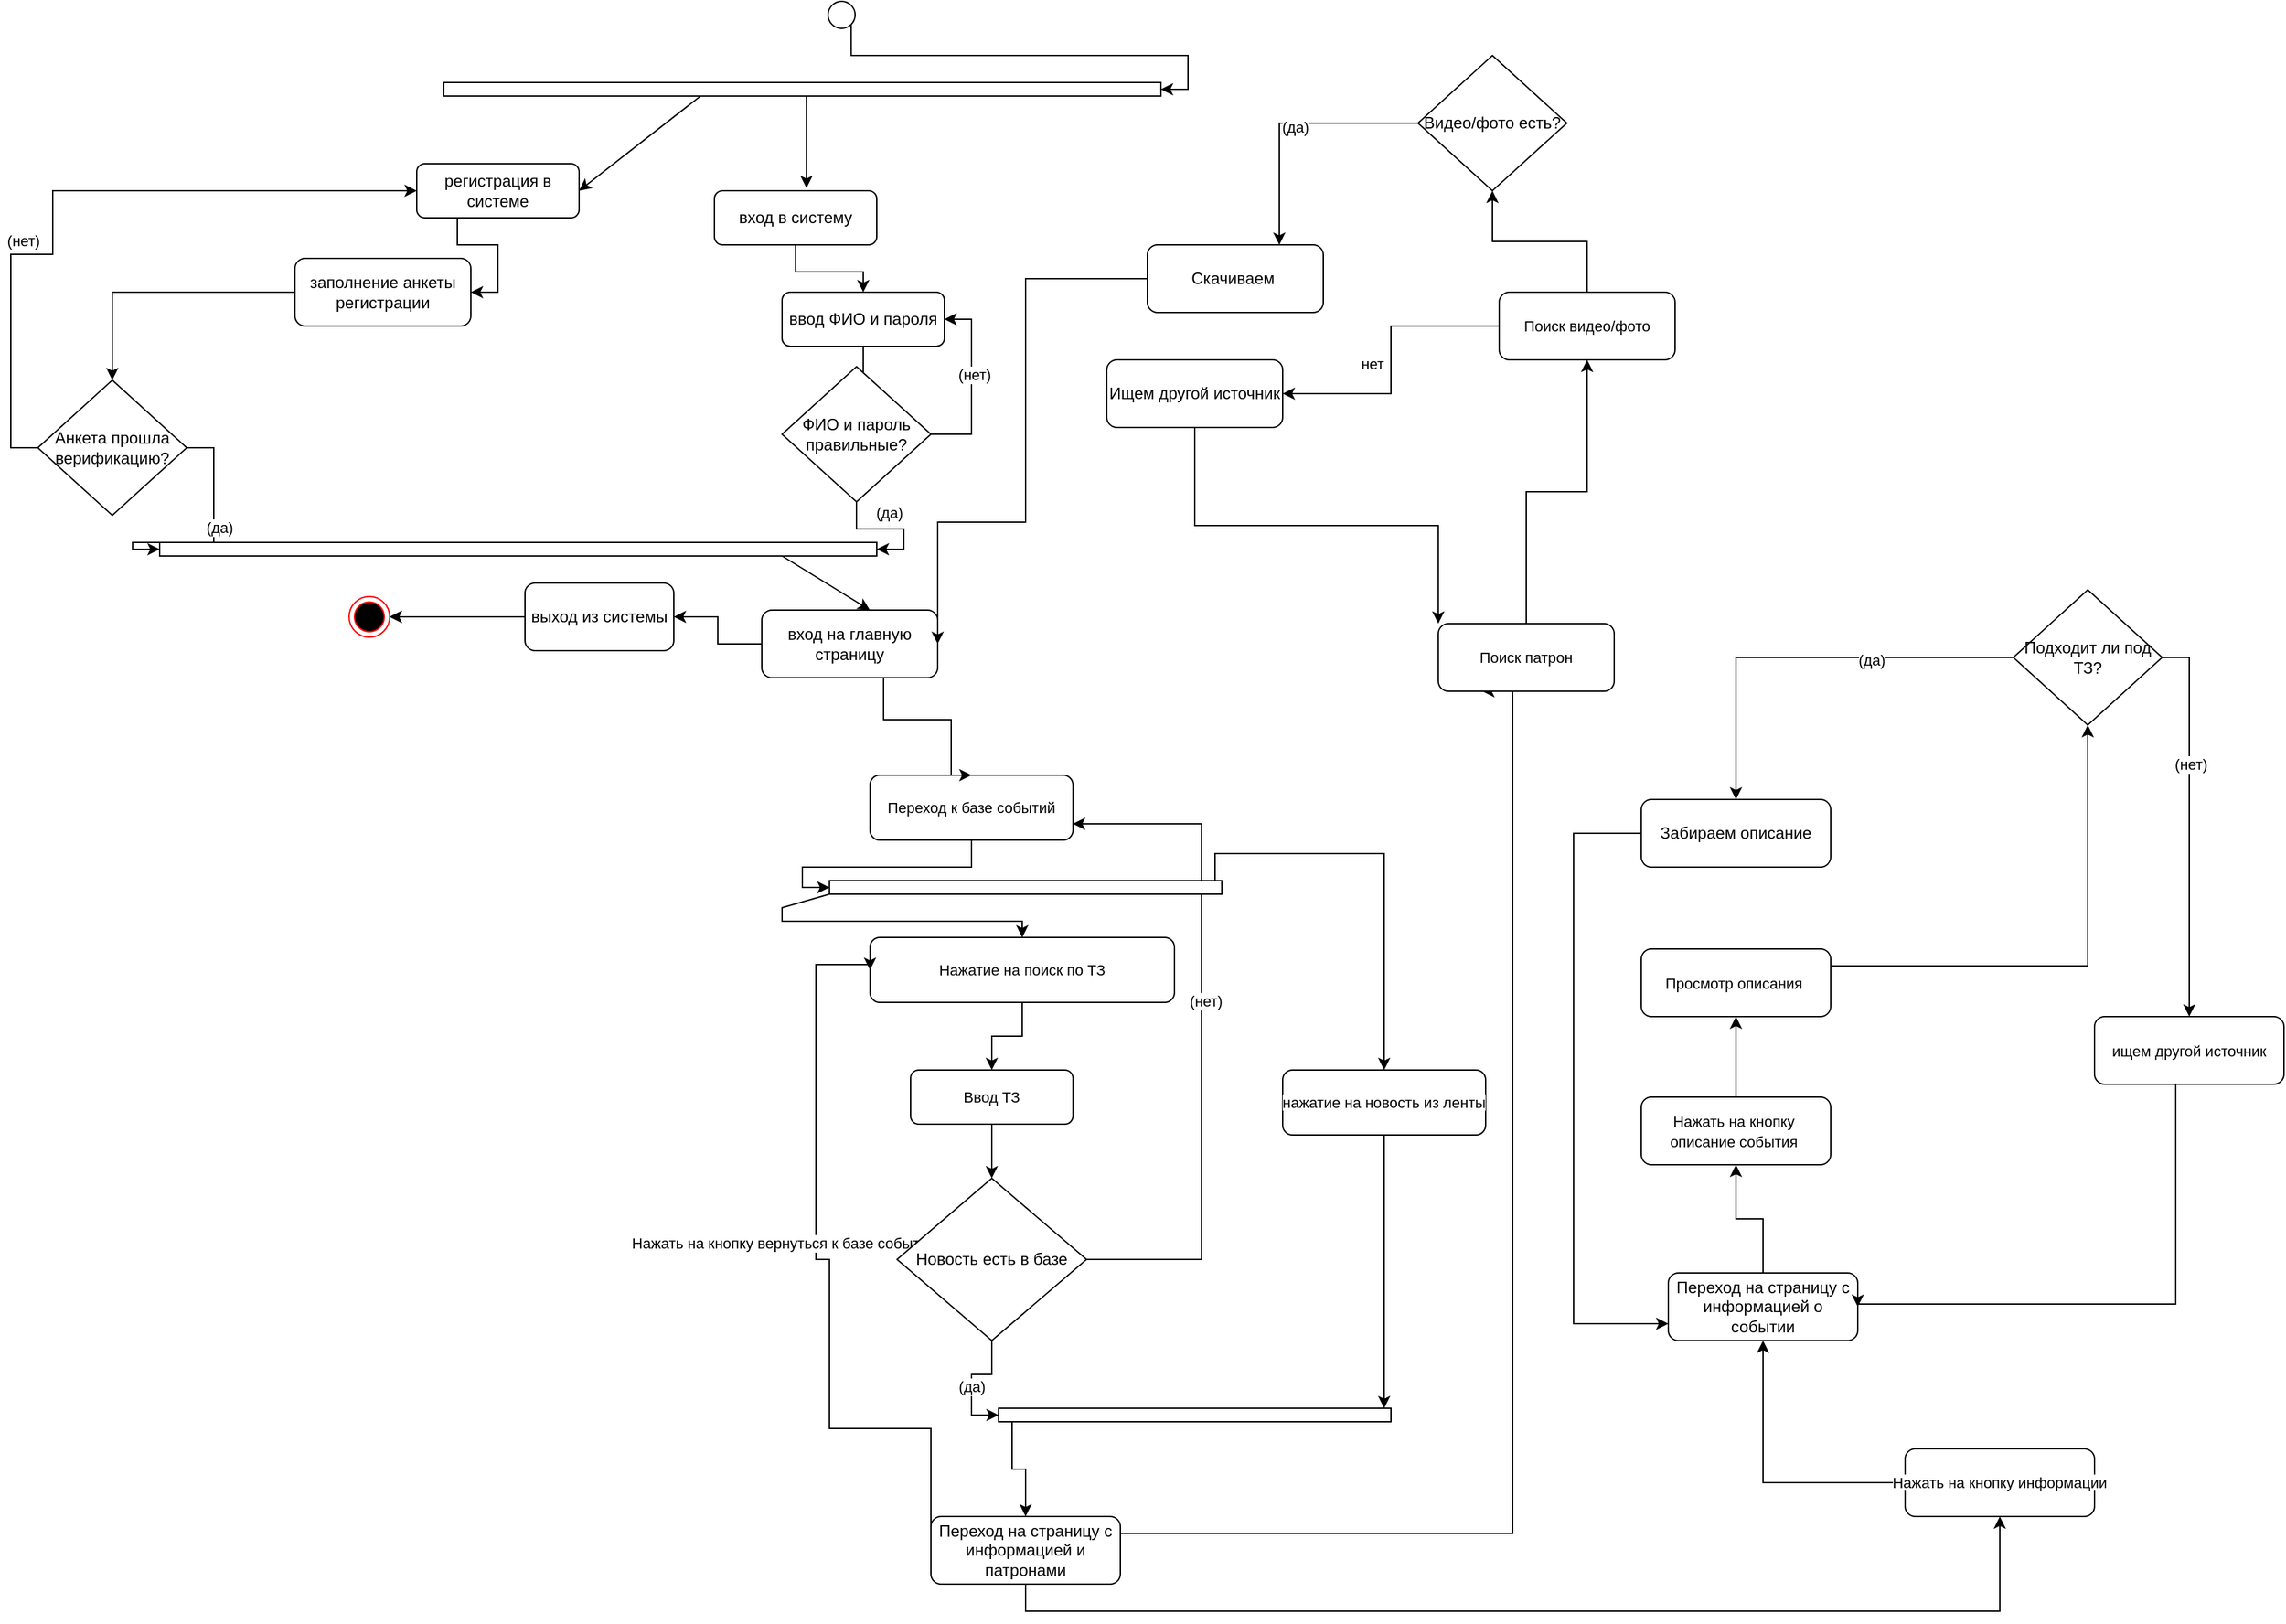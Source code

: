 <mxfile version="25.0.3">
  <diagram name="Страница — 1" id="B2PdsdtLqztHtTKQ_cyp">
    <mxGraphModel dx="1948" dy="1668" grid="1" gridSize="10" guides="1" tooltips="1" connect="1" arrows="1" fold="1" page="1" pageScale="1" pageWidth="827" pageHeight="1169" math="0" shadow="0">
      <root>
        <mxCell id="0" />
        <mxCell id="1" parent="0" />
        <mxCell id="3Qr5R2aU_Shr_VB6SGoX-1" style="edgeStyle=orthogonalEdgeStyle;rounded=0;orthogonalLoop=1;jettySize=auto;html=1;exitX=0.5;exitY=1;exitDx=0;exitDy=0;entryX=0.5;entryY=0;entryDx=0;entryDy=0;" parent="1" source="3Qr5R2aU_Shr_VB6SGoX-28" target="CawRWyl2I0LAIbuucM9Y-1" edge="1">
          <mxGeometry relative="1" as="geometry" />
        </mxCell>
        <mxCell id="3Qr5R2aU_Shr_VB6SGoX-2" style="edgeStyle=orthogonalEdgeStyle;rounded=0;orthogonalLoop=1;jettySize=auto;html=1;entryX=0.5;entryY=0;entryDx=0;entryDy=0;" parent="1" source="3Qr5R2aU_Shr_VB6SGoX-5" target="3Qr5R2aU_Shr_VB6SGoX-15" edge="1">
          <mxGeometry relative="1" as="geometry" />
        </mxCell>
        <mxCell id="3Qr5R2aU_Shr_VB6SGoX-5" value="вход в систему" style="rounded=1;whiteSpace=wrap;html=1;" parent="1" vertex="1">
          <mxGeometry x="400" y="100" width="120" height="40" as="geometry" />
        </mxCell>
        <mxCell id="3Qr5R2aU_Shr_VB6SGoX-131" style="edgeStyle=orthogonalEdgeStyle;rounded=0;orthogonalLoop=1;jettySize=auto;html=1;exitX=1;exitY=1;exitDx=0;exitDy=0;" parent="1" source="3Qr5R2aU_Shr_VB6SGoX-10" target="3Qr5R2aU_Shr_VB6SGoX-129" edge="1">
          <mxGeometry relative="1" as="geometry" />
        </mxCell>
        <mxCell id="3Qr5R2aU_Shr_VB6SGoX-10" value="" style="ellipse;whiteSpace=wrap;html=1;aspect=fixed;" parent="1" vertex="1">
          <mxGeometry x="484" y="-40" width="20" height="20" as="geometry" />
        </mxCell>
        <mxCell id="3Qr5R2aU_Shr_VB6SGoX-117" style="edgeStyle=orthogonalEdgeStyle;rounded=0;orthogonalLoop=1;jettySize=auto;html=1;exitX=0.5;exitY=1;exitDx=0;exitDy=0;" parent="1" source="3Qr5R2aU_Shr_VB6SGoX-15" target="3Qr5R2aU_Shr_VB6SGoX-115" edge="1">
          <mxGeometry relative="1" as="geometry" />
        </mxCell>
        <mxCell id="3Qr5R2aU_Shr_VB6SGoX-15" value="ввод ФИО и пароля" style="rounded=1;whiteSpace=wrap;html=1;" parent="1" vertex="1">
          <mxGeometry x="450" y="175" width="120" height="40" as="geometry" />
        </mxCell>
        <mxCell id="3Qr5R2aU_Shr_VB6SGoX-16" style="edgeStyle=orthogonalEdgeStyle;rounded=0;orthogonalLoop=1;jettySize=auto;html=1;exitX=0.5;exitY=1;exitDx=0;exitDy=0;" parent="1" source="3Qr5R2aU_Shr_VB6SGoX-21" target="CawRWyl2I0LAIbuucM9Y-14" edge="1">
          <mxGeometry relative="1" as="geometry" />
        </mxCell>
        <mxCell id="CawRWyl2I0LAIbuucM9Y-15" style="edgeStyle=orthogonalEdgeStyle;rounded=0;orthogonalLoop=1;jettySize=auto;html=1;entryX=0.5;entryY=0;entryDx=0;entryDy=0;" parent="1" source="CawRWyl2I0LAIbuucM9Y-14" target="3Qr5R2aU_Shr_VB6SGoX-26" edge="1">
          <mxGeometry relative="1" as="geometry">
            <Array as="points">
              <mxPoint x="450" y="630" />
              <mxPoint x="450" y="640" />
              <mxPoint x="628" y="640" />
            </Array>
          </mxGeometry>
        </mxCell>
        <mxCell id="3Qr5R2aU_Shr_VB6SGoX-21" value="&lt;span style=&quot;font-size: 11px; text-wrap: nowrap; background-color: rgb(255, 255, 255);&quot;&gt;Переход к базе событий&lt;/span&gt;" style="rounded=1;whiteSpace=wrap;html=1;" parent="1" vertex="1">
          <mxGeometry x="515" y="532" width="150" height="48" as="geometry" />
        </mxCell>
        <mxCell id="3Qr5R2aU_Shr_VB6SGoX-22" style="edgeStyle=orthogonalEdgeStyle;rounded=0;orthogonalLoop=1;jettySize=auto;html=1;entryX=0.5;entryY=0;entryDx=0;entryDy=0;" parent="1" source="3Qr5R2aU_Shr_VB6SGoX-26" target="3Qr5R2aU_Shr_VB6SGoX-28" edge="1">
          <mxGeometry relative="1" as="geometry" />
        </mxCell>
        <mxCell id="3Qr5R2aU_Shr_VB6SGoX-26" value="&lt;span style=&quot;font-size: 11px; text-wrap: nowrap; background-color: rgb(255, 255, 255);&quot;&gt;Нажатие на поиск по ТЗ&lt;/span&gt;" style="rounded=1;whiteSpace=wrap;html=1;" parent="1" vertex="1">
          <mxGeometry x="515" y="652" width="225" height="48" as="geometry" />
        </mxCell>
        <mxCell id="3Qr5R2aU_Shr_VB6SGoX-28" value="&lt;span style=&quot;font-size: 11px; text-wrap: nowrap; background-color: rgb(255, 255, 255);&quot;&gt;Ввод ТЗ&lt;/span&gt;" style="rounded=1;whiteSpace=wrap;html=1;" parent="1" vertex="1">
          <mxGeometry x="545" y="750" width="120" height="40" as="geometry" />
        </mxCell>
        <mxCell id="3Qr5R2aU_Shr_VB6SGoX-31" style="edgeStyle=orthogonalEdgeStyle;rounded=0;orthogonalLoop=1;jettySize=auto;html=1;exitX=0.25;exitY=1;exitDx=0;exitDy=0;entryX=1;entryY=0.5;entryDx=0;entryDy=0;" parent="1" source="3Qr5R2aU_Shr_VB6SGoX-32" target="3Qr5R2aU_Shr_VB6SGoX-73" edge="1">
          <mxGeometry relative="1" as="geometry" />
        </mxCell>
        <mxCell id="3Qr5R2aU_Shr_VB6SGoX-32" value="регистрация в системе" style="rounded=1;whiteSpace=wrap;html=1;" parent="1" vertex="1">
          <mxGeometry x="180" y="80" width="120" height="40" as="geometry" />
        </mxCell>
        <mxCell id="3Qr5R2aU_Shr_VB6SGoX-35" style="edgeStyle=orthogonalEdgeStyle;rounded=0;orthogonalLoop=1;jettySize=auto;html=1;exitX=0;exitY=0.5;exitDx=0;exitDy=0;entryX=0;entryY=0.5;entryDx=0;entryDy=0;" parent="1" source="3Qr5R2aU_Shr_VB6SGoX-111" target="3Qr5R2aU_Shr_VB6SGoX-32" edge="1">
          <mxGeometry relative="1" as="geometry">
            <mxPoint x="-120" y="280" as="sourcePoint" />
            <mxPoint x="-90" y="53.5" as="targetPoint" />
            <Array as="points">
              <mxPoint x="-120" y="290" />
              <mxPoint x="-120" y="147" />
              <mxPoint x="-89" y="147" />
              <mxPoint x="-89" y="100" />
            </Array>
          </mxGeometry>
        </mxCell>
        <mxCell id="3Qr5R2aU_Shr_VB6SGoX-36" value="(нет)" style="edgeLabel;html=1;align=center;verticalAlign=middle;resizable=0;points=[];" parent="3Qr5R2aU_Shr_VB6SGoX-35" vertex="1" connectable="0">
          <mxGeometry x="0.067" y="-3" relative="1" as="geometry">
            <mxPoint x="-53" y="34" as="offset" />
          </mxGeometry>
        </mxCell>
        <mxCell id="3Qr5R2aU_Shr_VB6SGoX-42" style="edgeStyle=orthogonalEdgeStyle;rounded=0;orthogonalLoop=1;jettySize=auto;html=1;entryX=0.5;entryY=0;entryDx=0;entryDy=0;" parent="1" source="3Qr5R2aU_Shr_VB6SGoX-44" target="3Qr5R2aU_Shr_VB6SGoX-21" edge="1">
          <mxGeometry relative="1" as="geometry">
            <Array as="points">
              <mxPoint x="525" y="491" />
              <mxPoint x="575" y="491" />
            </Array>
          </mxGeometry>
        </mxCell>
        <mxCell id="3Qr5R2aU_Shr_VB6SGoX-123" style="edgeStyle=orthogonalEdgeStyle;rounded=0;orthogonalLoop=1;jettySize=auto;html=1;exitX=0;exitY=0.5;exitDx=0;exitDy=0;entryX=1;entryY=0.5;entryDx=0;entryDy=0;" parent="1" source="3Qr5R2aU_Shr_VB6SGoX-44" target="3Qr5R2aU_Shr_VB6SGoX-122" edge="1">
          <mxGeometry relative="1" as="geometry" />
        </mxCell>
        <mxCell id="3Qr5R2aU_Shr_VB6SGoX-44" value="вход на главную страницу" style="rounded=1;whiteSpace=wrap;html=1;" parent="1" vertex="1">
          <mxGeometry x="435" y="410" width="130" height="50" as="geometry" />
        </mxCell>
        <mxCell id="3Qr5R2aU_Shr_VB6SGoX-65" style="edgeStyle=orthogonalEdgeStyle;rounded=0;orthogonalLoop=1;jettySize=auto;html=1;entryX=0;entryY=0.5;entryDx=0;entryDy=0;exitX=0;exitY=0.5;exitDx=0;exitDy=0;" parent="1" source="3Qr5R2aU_Shr_VB6SGoX-68" target="3Qr5R2aU_Shr_VB6SGoX-26" edge="1">
          <mxGeometry relative="1" as="geometry">
            <Array as="points">
              <mxPoint x="485" y="1015" />
              <mxPoint x="485" y="890" />
              <mxPoint x="475" y="890" />
              <mxPoint x="475" y="672" />
            </Array>
          </mxGeometry>
        </mxCell>
        <mxCell id="3Qr5R2aU_Shr_VB6SGoX-66" style="edgeStyle=orthogonalEdgeStyle;rounded=0;orthogonalLoop=1;jettySize=auto;html=1;exitX=0.5;exitY=1;exitDx=0;exitDy=0;entryX=0.5;entryY=1;entryDx=0;entryDy=0;" parent="1" source="3Qr5R2aU_Shr_VB6SGoX-68" target="CawRWyl2I0LAIbuucM9Y-21" edge="1">
          <mxGeometry relative="1" as="geometry" />
        </mxCell>
        <mxCell id="CawRWyl2I0LAIbuucM9Y-20" style="edgeStyle=orthogonalEdgeStyle;rounded=0;orthogonalLoop=1;jettySize=auto;html=1;exitX=1;exitY=0.25;exitDx=0;exitDy=0;entryX=0.25;entryY=1;entryDx=0;entryDy=0;" parent="1" source="3Qr5R2aU_Shr_VB6SGoX-68" target="3Qr5R2aU_Shr_VB6SGoX-96" edge="1">
          <mxGeometry relative="1" as="geometry">
            <Array as="points">
              <mxPoint x="990" y="1093" />
              <mxPoint x="990" y="470" />
            </Array>
          </mxGeometry>
        </mxCell>
        <mxCell id="3Qr5R2aU_Shr_VB6SGoX-68" value="Переход на страницу с информацией и патронами" style="rounded=1;whiteSpace=wrap;html=1;" parent="1" vertex="1">
          <mxGeometry x="560" y="1080" width="140" height="50" as="geometry" />
        </mxCell>
        <mxCell id="3Qr5R2aU_Shr_VB6SGoX-72" value="Нажать на кнопку вернуться к базе событий" style="edgeLabel;html=1;align=center;verticalAlign=middle;resizable=0;points=[];" parent="1" vertex="1" connectable="0">
          <mxGeometry x="455.0" y="884.997" as="geometry">
            <mxPoint x="-4" y="-7" as="offset" />
          </mxGeometry>
        </mxCell>
        <mxCell id="3Qr5R2aU_Shr_VB6SGoX-112" style="edgeStyle=orthogonalEdgeStyle;rounded=0;orthogonalLoop=1;jettySize=auto;html=1;exitX=0;exitY=0.5;exitDx=0;exitDy=0;entryX=0.5;entryY=0;entryDx=0;entryDy=0;" parent="1" source="3Qr5R2aU_Shr_VB6SGoX-73" target="3Qr5R2aU_Shr_VB6SGoX-111" edge="1">
          <mxGeometry relative="1" as="geometry" />
        </mxCell>
        <mxCell id="3Qr5R2aU_Shr_VB6SGoX-73" value="заполнение анкеты регистрации" style="rounded=1;whiteSpace=wrap;html=1;" parent="1" vertex="1">
          <mxGeometry x="90" y="150" width="130" height="50" as="geometry" />
        </mxCell>
        <mxCell id="3Qr5R2aU_Shr_VB6SGoX-77" style="edgeStyle=orthogonalEdgeStyle;rounded=0;orthogonalLoop=1;jettySize=auto;html=1;exitX=0.5;exitY=0;exitDx=0;exitDy=0;entryX=0.5;entryY=1;entryDx=0;entryDy=0;" parent="1" source="3Qr5R2aU_Shr_VB6SGoX-81" target="3Qr5R2aU_Shr_VB6SGoX-84" edge="1">
          <mxGeometry relative="1" as="geometry" />
        </mxCell>
        <mxCell id="3Qr5R2aU_Shr_VB6SGoX-81" value="Переход на страницу с информацией о событии" style="rounded=1;whiteSpace=wrap;html=1;" parent="1" vertex="1">
          <mxGeometry x="1105" y="900" width="140" height="50" as="geometry" />
        </mxCell>
        <mxCell id="3Qr5R2aU_Shr_VB6SGoX-82" style="edgeStyle=orthogonalEdgeStyle;rounded=0;orthogonalLoop=1;jettySize=auto;html=1;exitX=0.5;exitY=0;exitDx=0;exitDy=0;entryX=0.5;entryY=1;entryDx=0;entryDy=0;" parent="1" source="3Qr5R2aU_Shr_VB6SGoX-84" target="3Qr5R2aU_Shr_VB6SGoX-88" edge="1">
          <mxGeometry relative="1" as="geometry" />
        </mxCell>
        <mxCell id="3Qr5R2aU_Shr_VB6SGoX-84" value="&lt;span style=&quot;font-size: 11px; text-wrap: nowrap; background-color: rgb(255, 255, 255);&quot;&gt;Нажать на кнопку&amp;nbsp;&lt;/span&gt;&lt;div&gt;&lt;span style=&quot;font-size: 11px; text-wrap: nowrap; background-color: rgb(255, 255, 255);&quot;&gt;описание события&amp;nbsp;&lt;/span&gt;&lt;/div&gt;" style="rounded=1;whiteSpace=wrap;html=1;" parent="1" vertex="1">
          <mxGeometry x="1085" y="770" width="140" height="50" as="geometry" />
        </mxCell>
        <mxCell id="CawRWyl2I0LAIbuucM9Y-24" style="edgeStyle=orthogonalEdgeStyle;rounded=0;orthogonalLoop=1;jettySize=auto;html=1;exitX=1;exitY=0.25;exitDx=0;exitDy=0;entryX=0.5;entryY=1;entryDx=0;entryDy=0;" parent="1" source="3Qr5R2aU_Shr_VB6SGoX-88" target="CawRWyl2I0LAIbuucM9Y-23" edge="1">
          <mxGeometry relative="1" as="geometry" />
        </mxCell>
        <mxCell id="3Qr5R2aU_Shr_VB6SGoX-88" value="&lt;span style=&quot;font-size: 11px; text-wrap-mode: nowrap; background-color: rgb(255, 255, 255);&quot;&gt;Просмотр описания&amp;nbsp;&lt;/span&gt;" style="rounded=1;whiteSpace=wrap;html=1;" parent="1" vertex="1">
          <mxGeometry x="1085" y="660.5" width="140" height="50" as="geometry" />
        </mxCell>
        <mxCell id="3Qr5R2aU_Shr_VB6SGoX-91" style="edgeStyle=orthogonalEdgeStyle;rounded=0;orthogonalLoop=1;jettySize=auto;html=1;exitX=0;exitY=0.5;exitDx=0;exitDy=0;entryX=0;entryY=0.75;entryDx=0;entryDy=0;" parent="1" source="3Qr5R2aU_Shr_VB6SGoX-92" target="3Qr5R2aU_Shr_VB6SGoX-81" edge="1">
          <mxGeometry relative="1" as="geometry">
            <Array as="points">
              <mxPoint x="1035" y="575" />
              <mxPoint x="1035" y="937" />
            </Array>
          </mxGeometry>
        </mxCell>
        <mxCell id="3Qr5R2aU_Shr_VB6SGoX-92" value="Забираем описание" style="rounded=1;whiteSpace=wrap;html=1;" parent="1" vertex="1">
          <mxGeometry x="1085" y="550" width="140" height="50" as="geometry" />
        </mxCell>
        <mxCell id="3Qr5R2aU_Shr_VB6SGoX-94" style="edgeStyle=orthogonalEdgeStyle;rounded=0;orthogonalLoop=1;jettySize=auto;html=1;exitX=0.5;exitY=0;exitDx=0;exitDy=0;" parent="1" source="3Qr5R2aU_Shr_VB6SGoX-96" target="3Qr5R2aU_Shr_VB6SGoX-102" edge="1">
          <mxGeometry relative="1" as="geometry" />
        </mxCell>
        <mxCell id="3Qr5R2aU_Shr_VB6SGoX-96" value="&lt;span style=&quot;font-size: 11px; text-wrap: nowrap; background-color: rgb(255, 255, 255);&quot;&gt;Поиск патрон&lt;/span&gt;" style="rounded=1;whiteSpace=wrap;html=1;" parent="1" vertex="1">
          <mxGeometry x="935" y="420" width="130" height="50" as="geometry" />
        </mxCell>
        <mxCell id="3Qr5R2aU_Shr_VB6SGoX-99" style="edgeStyle=orthogonalEdgeStyle;rounded=0;orthogonalLoop=1;jettySize=auto;html=1;exitX=0;exitY=0.5;exitDx=0;exitDy=0;entryX=1;entryY=0.5;entryDx=0;entryDy=0;" parent="1" source="3Qr5R2aU_Shr_VB6SGoX-102" target="3Qr5R2aU_Shr_VB6SGoX-104" edge="1">
          <mxGeometry relative="1" as="geometry" />
        </mxCell>
        <mxCell id="CawRWyl2I0LAIbuucM9Y-8" style="edgeStyle=orthogonalEdgeStyle;rounded=0;orthogonalLoop=1;jettySize=auto;html=1;exitX=0.5;exitY=0;exitDx=0;exitDy=0;entryX=0.5;entryY=1;entryDx=0;entryDy=0;" parent="1" source="3Qr5R2aU_Shr_VB6SGoX-102" target="CawRWyl2I0LAIbuucM9Y-7" edge="1">
          <mxGeometry relative="1" as="geometry" />
        </mxCell>
        <mxCell id="3Qr5R2aU_Shr_VB6SGoX-102" value="&lt;span style=&quot;font-size: 11px; text-wrap: nowrap; background-color: rgb(255, 255, 255);&quot;&gt;Поиск видео/фото&lt;/span&gt;" style="rounded=1;whiteSpace=wrap;html=1;" parent="1" vertex="1">
          <mxGeometry x="980" y="175" width="130" height="50" as="geometry" />
        </mxCell>
        <mxCell id="3Qr5R2aU_Shr_VB6SGoX-103" style="edgeStyle=orthogonalEdgeStyle;rounded=0;orthogonalLoop=1;jettySize=auto;html=1;exitX=0.5;exitY=1;exitDx=0;exitDy=0;entryX=0;entryY=0;entryDx=0;entryDy=0;" parent="1" source="3Qr5R2aU_Shr_VB6SGoX-104" target="3Qr5R2aU_Shr_VB6SGoX-96" edge="1">
          <mxGeometry relative="1" as="geometry" />
        </mxCell>
        <mxCell id="3Qr5R2aU_Shr_VB6SGoX-104" value="Ищем другой источник" style="rounded=1;whiteSpace=wrap;html=1;" parent="1" vertex="1">
          <mxGeometry x="690" y="225" width="130" height="50" as="geometry" />
        </mxCell>
        <mxCell id="3Qr5R2aU_Shr_VB6SGoX-105" style="edgeStyle=orthogonalEdgeStyle;rounded=0;orthogonalLoop=1;jettySize=auto;html=1;exitX=0;exitY=0.5;exitDx=0;exitDy=0;entryX=1;entryY=0.5;entryDx=0;entryDy=0;" parent="1" source="3Qr5R2aU_Shr_VB6SGoX-106" target="3Qr5R2aU_Shr_VB6SGoX-44" edge="1">
          <mxGeometry relative="1" as="geometry">
            <Array as="points">
              <mxPoint x="630" y="165" />
              <mxPoint x="630" y="345" />
            </Array>
          </mxGeometry>
        </mxCell>
        <mxCell id="3Qr5R2aU_Shr_VB6SGoX-106" value="Скачиваем&amp;nbsp;" style="rounded=1;whiteSpace=wrap;html=1;" parent="1" vertex="1">
          <mxGeometry x="720" y="140" width="130" height="50" as="geometry" />
        </mxCell>
        <mxCell id="3Qr5R2aU_Shr_VB6SGoX-107" value="нет" style="edgeLabel;html=1;align=center;verticalAlign=middle;resizable=0;points=[];" parent="1" vertex="1" connectable="0">
          <mxGeometry x="900" y="240" as="geometry">
            <mxPoint x="-14" y="-12" as="offset" />
          </mxGeometry>
        </mxCell>
        <mxCell id="3Qr5R2aU_Shr_VB6SGoX-136" style="edgeStyle=orthogonalEdgeStyle;rounded=0;orthogonalLoop=1;jettySize=auto;html=1;exitX=1;exitY=0.5;exitDx=0;exitDy=0;" parent="1" source="3Qr5R2aU_Shr_VB6SGoX-111" target="3Qr5R2aU_Shr_VB6SGoX-135" edge="1">
          <mxGeometry relative="1" as="geometry" />
        </mxCell>
        <mxCell id="3Qr5R2aU_Shr_VB6SGoX-137" value="(да)" style="edgeLabel;html=1;align=center;verticalAlign=middle;resizable=0;points=[];" parent="3Qr5R2aU_Shr_VB6SGoX-136" vertex="1" connectable="0">
          <mxGeometry x="-0.096" y="4" relative="1" as="geometry">
            <mxPoint as="offset" />
          </mxGeometry>
        </mxCell>
        <mxCell id="3Qr5R2aU_Shr_VB6SGoX-111" value="Анкета прошла верификацию?" style="rhombus;whiteSpace=wrap;html=1;" parent="1" vertex="1">
          <mxGeometry x="-100" y="240" width="110" height="100" as="geometry" />
        </mxCell>
        <mxCell id="3Qr5R2aU_Shr_VB6SGoX-118" style="edgeStyle=orthogonalEdgeStyle;rounded=0;orthogonalLoop=1;jettySize=auto;html=1;exitX=1;exitY=0.5;exitDx=0;exitDy=0;entryX=1;entryY=0.5;entryDx=0;entryDy=0;" parent="1" source="3Qr5R2aU_Shr_VB6SGoX-115" target="3Qr5R2aU_Shr_VB6SGoX-15" edge="1">
          <mxGeometry relative="1" as="geometry" />
        </mxCell>
        <mxCell id="3Qr5R2aU_Shr_VB6SGoX-119" value="(нет)" style="edgeLabel;html=1;align=center;verticalAlign=middle;resizable=0;points=[];" parent="3Qr5R2aU_Shr_VB6SGoX-118" vertex="1" connectable="0">
          <mxGeometry x="0.097" y="-2" relative="1" as="geometry">
            <mxPoint as="offset" />
          </mxGeometry>
        </mxCell>
        <mxCell id="3Qr5R2aU_Shr_VB6SGoX-120" style="edgeStyle=orthogonalEdgeStyle;rounded=0;orthogonalLoop=1;jettySize=auto;html=1;exitX=0.5;exitY=1;exitDx=0;exitDy=0;" parent="1" source="3Qr5R2aU_Shr_VB6SGoX-115" target="3Qr5R2aU_Shr_VB6SGoX-135" edge="1">
          <mxGeometry relative="1" as="geometry" />
        </mxCell>
        <mxCell id="3Qr5R2aU_Shr_VB6SGoX-121" value="(да)" style="edgeLabel;html=1;align=center;verticalAlign=middle;resizable=0;points=[];" parent="3Qr5R2aU_Shr_VB6SGoX-120" vertex="1" connectable="0">
          <mxGeometry x="-0.022" y="2" relative="1" as="geometry">
            <mxPoint y="-10" as="offset" />
          </mxGeometry>
        </mxCell>
        <mxCell id="3Qr5R2aU_Shr_VB6SGoX-115" value="ФИО и пароль правильные?" style="rhombus;whiteSpace=wrap;html=1;" parent="1" vertex="1">
          <mxGeometry x="450" y="230" width="110" height="100" as="geometry" />
        </mxCell>
        <mxCell id="3Qr5R2aU_Shr_VB6SGoX-124" style="edgeStyle=orthogonalEdgeStyle;rounded=0;orthogonalLoop=1;jettySize=auto;html=1;exitX=0;exitY=0.5;exitDx=0;exitDy=0;" parent="1" source="3Qr5R2aU_Shr_VB6SGoX-122" edge="1">
          <mxGeometry relative="1" as="geometry">
            <mxPoint x="160" y="415" as="targetPoint" />
          </mxGeometry>
        </mxCell>
        <mxCell id="3Qr5R2aU_Shr_VB6SGoX-127" value="" style="edgeStyle=orthogonalEdgeStyle;rounded=0;orthogonalLoop=1;jettySize=auto;html=1;" parent="1" source="3Qr5R2aU_Shr_VB6SGoX-122" target="3Qr5R2aU_Shr_VB6SGoX-125" edge="1">
          <mxGeometry relative="1" as="geometry" />
        </mxCell>
        <mxCell id="3Qr5R2aU_Shr_VB6SGoX-122" value="выход из системы" style="rounded=1;whiteSpace=wrap;html=1;" parent="1" vertex="1">
          <mxGeometry x="260" y="390" width="110" height="50" as="geometry" />
        </mxCell>
        <mxCell id="3Qr5R2aU_Shr_VB6SGoX-125" value="" style="ellipse;html=1;shape=endState;fillColor=#000000;strokeColor=#ff0000;" parent="1" vertex="1">
          <mxGeometry x="130" y="400" width="30" height="30" as="geometry" />
        </mxCell>
        <mxCell id="3Qr5R2aU_Shr_VB6SGoX-129" value="" style="html=1;points=[[0,0,0,0,5],[0,1,0,0,-5],[1,0,0,0,5],[1,1,0,0,-5]];perimeter=orthogonalPerimeter;outlineConnect=0;targetShapes=umlLifeline;portConstraint=eastwest;newEdgeStyle={&quot;curved&quot;:0,&quot;rounded&quot;:0};rotation=90;" parent="1" vertex="1">
          <mxGeometry x="460" y="-240" width="10" height="530" as="geometry" />
        </mxCell>
        <mxCell id="3Qr5R2aU_Shr_VB6SGoX-133" value="" style="endArrow=classic;html=1;rounded=0;exitX=1;exitY=0.642;exitDx=0;exitDy=0;exitPerimeter=0;entryX=1;entryY=0.5;entryDx=0;entryDy=0;" parent="1" source="3Qr5R2aU_Shr_VB6SGoX-129" target="3Qr5R2aU_Shr_VB6SGoX-32" edge="1">
          <mxGeometry width="50" height="50" relative="1" as="geometry">
            <mxPoint x="540" y="260" as="sourcePoint" />
            <mxPoint x="590" y="210" as="targetPoint" />
          </mxGeometry>
        </mxCell>
        <mxCell id="3Qr5R2aU_Shr_VB6SGoX-134" value="" style="endArrow=classic;html=1;rounded=0;entryX=0.567;entryY=-0.05;entryDx=0;entryDy=0;entryPerimeter=0;" parent="1" source="3Qr5R2aU_Shr_VB6SGoX-129" target="3Qr5R2aU_Shr_VB6SGoX-5" edge="1">
          <mxGeometry width="50" height="50" relative="1" as="geometry">
            <mxPoint x="400" y="40" as="sourcePoint" />
            <mxPoint x="310" y="110" as="targetPoint" />
          </mxGeometry>
        </mxCell>
        <mxCell id="3Qr5R2aU_Shr_VB6SGoX-135" value="" style="html=1;points=[[0,0,0,0,5],[0,1,0,0,-5],[1,0,0,0,5],[1,1,0,0,-5]];perimeter=orthogonalPerimeter;outlineConnect=0;targetShapes=umlLifeline;portConstraint=eastwest;newEdgeStyle={&quot;curved&quot;:0,&quot;rounded&quot;:0};rotation=90;" parent="1" vertex="1">
          <mxGeometry x="250" y="100" width="10" height="530" as="geometry" />
        </mxCell>
        <mxCell id="3Qr5R2aU_Shr_VB6SGoX-138" value="" style="endArrow=classic;html=1;rounded=0;entryX=0.615;entryY=0;entryDx=0;entryDy=0;entryPerimeter=0;exitX=1;exitY=0.132;exitDx=0;exitDy=0;exitPerimeter=0;" parent="1" source="3Qr5R2aU_Shr_VB6SGoX-135" target="3Qr5R2aU_Shr_VB6SGoX-44" edge="1">
          <mxGeometry width="50" height="50" relative="1" as="geometry">
            <mxPoint x="478" y="40" as="sourcePoint" />
            <mxPoint x="478" y="108" as="targetPoint" />
          </mxGeometry>
        </mxCell>
        <mxCell id="CawRWyl2I0LAIbuucM9Y-5" style="edgeStyle=orthogonalEdgeStyle;rounded=0;orthogonalLoop=1;jettySize=auto;html=1;exitX=0.5;exitY=1;exitDx=0;exitDy=0;" parent="1" source="CawRWyl2I0LAIbuucM9Y-1" target="CawRWyl2I0LAIbuucM9Y-18" edge="1">
          <mxGeometry relative="1" as="geometry" />
        </mxCell>
        <mxCell id="CawRWyl2I0LAIbuucM9Y-6" value="(да)" style="edgeLabel;html=1;align=center;verticalAlign=middle;resizable=0;points=[];" parent="CawRWyl2I0LAIbuucM9Y-5" vertex="1" connectable="0">
          <mxGeometry x="0.091" relative="1" as="geometry">
            <mxPoint as="offset" />
          </mxGeometry>
        </mxCell>
        <mxCell id="CawRWyl2I0LAIbuucM9Y-19" style="edgeStyle=orthogonalEdgeStyle;rounded=0;orthogonalLoop=1;jettySize=auto;html=1;" parent="1" source="CawRWyl2I0LAIbuucM9Y-18" target="3Qr5R2aU_Shr_VB6SGoX-68" edge="1">
          <mxGeometry relative="1" as="geometry">
            <Array as="points">
              <mxPoint x="620" y="1005" />
              <mxPoint x="620" y="1045" />
              <mxPoint x="630" y="1045" />
            </Array>
          </mxGeometry>
        </mxCell>
        <mxCell id="CawRWyl2I0LAIbuucM9Y-1" value="Новость есть в базе" style="rhombus;whiteSpace=wrap;html=1;" parent="1" vertex="1">
          <mxGeometry x="535" y="830" width="140" height="120" as="geometry" />
        </mxCell>
        <mxCell id="CawRWyl2I0LAIbuucM9Y-3" style="edgeStyle=orthogonalEdgeStyle;rounded=0;orthogonalLoop=1;jettySize=auto;html=1;exitX=1;exitY=0.5;exitDx=0;exitDy=0;entryX=1;entryY=0.75;entryDx=0;entryDy=0;" parent="1" source="CawRWyl2I0LAIbuucM9Y-1" target="3Qr5R2aU_Shr_VB6SGoX-21" edge="1">
          <mxGeometry relative="1" as="geometry">
            <Array as="points">
              <mxPoint x="760" y="890" />
              <mxPoint x="760" y="568" />
            </Array>
          </mxGeometry>
        </mxCell>
        <mxCell id="CawRWyl2I0LAIbuucM9Y-4" value="(нет)" style="edgeLabel;html=1;align=center;verticalAlign=middle;resizable=0;points=[];" parent="CawRWyl2I0LAIbuucM9Y-3" vertex="1" connectable="0">
          <mxGeometry x="0.099" y="-3" relative="1" as="geometry">
            <mxPoint as="offset" />
          </mxGeometry>
        </mxCell>
        <mxCell id="CawRWyl2I0LAIbuucM9Y-9" style="edgeStyle=orthogonalEdgeStyle;rounded=0;orthogonalLoop=1;jettySize=auto;html=1;exitX=0;exitY=0.5;exitDx=0;exitDy=0;entryX=0.75;entryY=0;entryDx=0;entryDy=0;" parent="1" source="CawRWyl2I0LAIbuucM9Y-7" target="3Qr5R2aU_Shr_VB6SGoX-106" edge="1">
          <mxGeometry relative="1" as="geometry" />
        </mxCell>
        <mxCell id="CawRWyl2I0LAIbuucM9Y-10" value="(да)" style="edgeLabel;html=1;align=center;verticalAlign=middle;resizable=0;points=[];" parent="CawRWyl2I0LAIbuucM9Y-9" vertex="1" connectable="0">
          <mxGeometry x="-0.052" y="3" relative="1" as="geometry">
            <mxPoint as="offset" />
          </mxGeometry>
        </mxCell>
        <mxCell id="CawRWyl2I0LAIbuucM9Y-7" value="Видео/фото есть?" style="rhombus;whiteSpace=wrap;html=1;" parent="1" vertex="1">
          <mxGeometry x="920" width="110" height="100" as="geometry" />
        </mxCell>
        <mxCell id="CawRWyl2I0LAIbuucM9Y-17" style="edgeStyle=orthogonalEdgeStyle;rounded=0;orthogonalLoop=1;jettySize=auto;html=1;exitX=0.5;exitY=1;exitDx=0;exitDy=0;entryX=0;entryY=0;entryDx=0;entryDy=5;entryPerimeter=0;" parent="1" source="CawRWyl2I0LAIbuucM9Y-13" target="CawRWyl2I0LAIbuucM9Y-18" edge="1">
          <mxGeometry relative="1" as="geometry">
            <mxPoint x="870" y="990" as="targetPoint" />
          </mxGeometry>
        </mxCell>
        <mxCell id="CawRWyl2I0LAIbuucM9Y-13" value="&lt;span style=&quot;font-size: 11px; text-wrap: nowrap; background-color: rgb(255, 255, 255);&quot;&gt;нажатие на новость из ленты&lt;/span&gt;" style="rounded=1;whiteSpace=wrap;html=1;" parent="1" vertex="1">
          <mxGeometry x="820" y="750" width="150" height="48" as="geometry" />
        </mxCell>
        <mxCell id="CawRWyl2I0LAIbuucM9Y-16" style="edgeStyle=orthogonalEdgeStyle;rounded=0;orthogonalLoop=1;jettySize=auto;html=1;curved=0;exitX=0;exitY=0;exitDx=0;exitDy=5;exitPerimeter=0;entryX=0.5;entryY=0;entryDx=0;entryDy=0;" parent="1" source="CawRWyl2I0LAIbuucM9Y-14" target="CawRWyl2I0LAIbuucM9Y-13" edge="1">
          <mxGeometry relative="1" as="geometry" />
        </mxCell>
        <mxCell id="CawRWyl2I0LAIbuucM9Y-14" value="" style="html=1;points=[[0,0,0,0,5],[0,1,0,0,-5],[1,0,0,0,5],[1,1,0,0,-5]];perimeter=orthogonalPerimeter;outlineConnect=0;targetShapes=umlLifeline;portConstraint=eastwest;newEdgeStyle={&quot;curved&quot;:0,&quot;rounded&quot;:0};rotation=90;" parent="1" vertex="1">
          <mxGeometry x="625" y="470" width="10" height="290" as="geometry" />
        </mxCell>
        <mxCell id="CawRWyl2I0LAIbuucM9Y-18" value="" style="html=1;points=[[0,0,0,0,5],[0,1,0,0,-5],[1,0,0,0,5],[1,1,0,0,-5]];perimeter=orthogonalPerimeter;outlineConnect=0;targetShapes=umlLifeline;portConstraint=eastwest;newEdgeStyle={&quot;curved&quot;:0,&quot;rounded&quot;:0};rotation=90;" parent="1" vertex="1">
          <mxGeometry x="750" y="860" width="10" height="290" as="geometry" />
        </mxCell>
        <mxCell id="CawRWyl2I0LAIbuucM9Y-22" style="edgeStyle=orthogonalEdgeStyle;rounded=0;orthogonalLoop=1;jettySize=auto;html=1;exitX=0;exitY=0.5;exitDx=0;exitDy=0;entryX=0.5;entryY=1;entryDx=0;entryDy=0;" parent="1" source="CawRWyl2I0LAIbuucM9Y-21" target="3Qr5R2aU_Shr_VB6SGoX-81" edge="1">
          <mxGeometry relative="1" as="geometry" />
        </mxCell>
        <mxCell id="CawRWyl2I0LAIbuucM9Y-21" value="&lt;span style=&quot;font-size: 11px; text-wrap: nowrap; background-color: rgb(255, 255, 255);&quot;&gt;Нажать на кнопку информации&lt;/span&gt;" style="rounded=1;whiteSpace=wrap;html=1;" parent="1" vertex="1">
          <mxGeometry x="1280" y="1030" width="140" height="50" as="geometry" />
        </mxCell>
        <mxCell id="CawRWyl2I0LAIbuucM9Y-25" style="edgeStyle=orthogonalEdgeStyle;rounded=0;orthogonalLoop=1;jettySize=auto;html=1;exitX=0;exitY=0.5;exitDx=0;exitDy=0;" parent="1" source="CawRWyl2I0LAIbuucM9Y-23" target="3Qr5R2aU_Shr_VB6SGoX-92" edge="1">
          <mxGeometry relative="1" as="geometry" />
        </mxCell>
        <mxCell id="CawRWyl2I0LAIbuucM9Y-26" value="(да)" style="edgeLabel;html=1;align=center;verticalAlign=middle;resizable=0;points=[];" parent="CawRWyl2I0LAIbuucM9Y-25" vertex="1" connectable="0">
          <mxGeometry x="-0.32" y="2" relative="1" as="geometry">
            <mxPoint as="offset" />
          </mxGeometry>
        </mxCell>
        <mxCell id="CawRWyl2I0LAIbuucM9Y-27" style="edgeStyle=orthogonalEdgeStyle;rounded=0;orthogonalLoop=1;jettySize=auto;html=1;exitX=1;exitY=0.5;exitDx=0;exitDy=0;entryX=0.5;entryY=0;entryDx=0;entryDy=0;" parent="1" source="CawRWyl2I0LAIbuucM9Y-23" target="bNxq6XJqjeCpNZ7bQOWq-1" edge="1">
          <mxGeometry relative="1" as="geometry" />
        </mxCell>
        <mxCell id="CawRWyl2I0LAIbuucM9Y-28" value="(нет)" style="edgeLabel;html=1;align=center;verticalAlign=middle;resizable=0;points=[];" parent="CawRWyl2I0LAIbuucM9Y-27" vertex="1" connectable="0">
          <mxGeometry x="-0.31" y="1" relative="1" as="geometry">
            <mxPoint as="offset" />
          </mxGeometry>
        </mxCell>
        <mxCell id="CawRWyl2I0LAIbuucM9Y-23" value="Подходит ли под ТЗ?" style="rhombus;whiteSpace=wrap;html=1;" parent="1" vertex="1">
          <mxGeometry x="1360" y="395" width="110" height="100" as="geometry" />
        </mxCell>
        <mxCell id="bNxq6XJqjeCpNZ7bQOWq-1" value="&lt;span style=&quot;font-size: 11px; text-wrap-mode: nowrap; background-color: rgb(255, 255, 255);&quot;&gt;ищем другой источник&lt;/span&gt;" style="rounded=1;whiteSpace=wrap;html=1;" vertex="1" parent="1">
          <mxGeometry x="1420" y="710.5" width="140" height="50" as="geometry" />
        </mxCell>
        <mxCell id="bNxq6XJqjeCpNZ7bQOWq-2" style="edgeStyle=orthogonalEdgeStyle;rounded=0;orthogonalLoop=1;jettySize=auto;html=1;exitX=1;exitY=0.5;exitDx=0;exitDy=0;entryX=1;entryY=0.5;entryDx=0;entryDy=0;" edge="1" parent="1" target="3Qr5R2aU_Shr_VB6SGoX-81">
          <mxGeometry relative="1" as="geometry">
            <mxPoint x="1480" y="760" as="sourcePoint" />
            <mxPoint x="1260" y="923" as="targetPoint" />
            <Array as="points">
              <mxPoint x="1480" y="923" />
              <mxPoint x="1245" y="923" />
            </Array>
          </mxGeometry>
        </mxCell>
      </root>
    </mxGraphModel>
  </diagram>
</mxfile>
